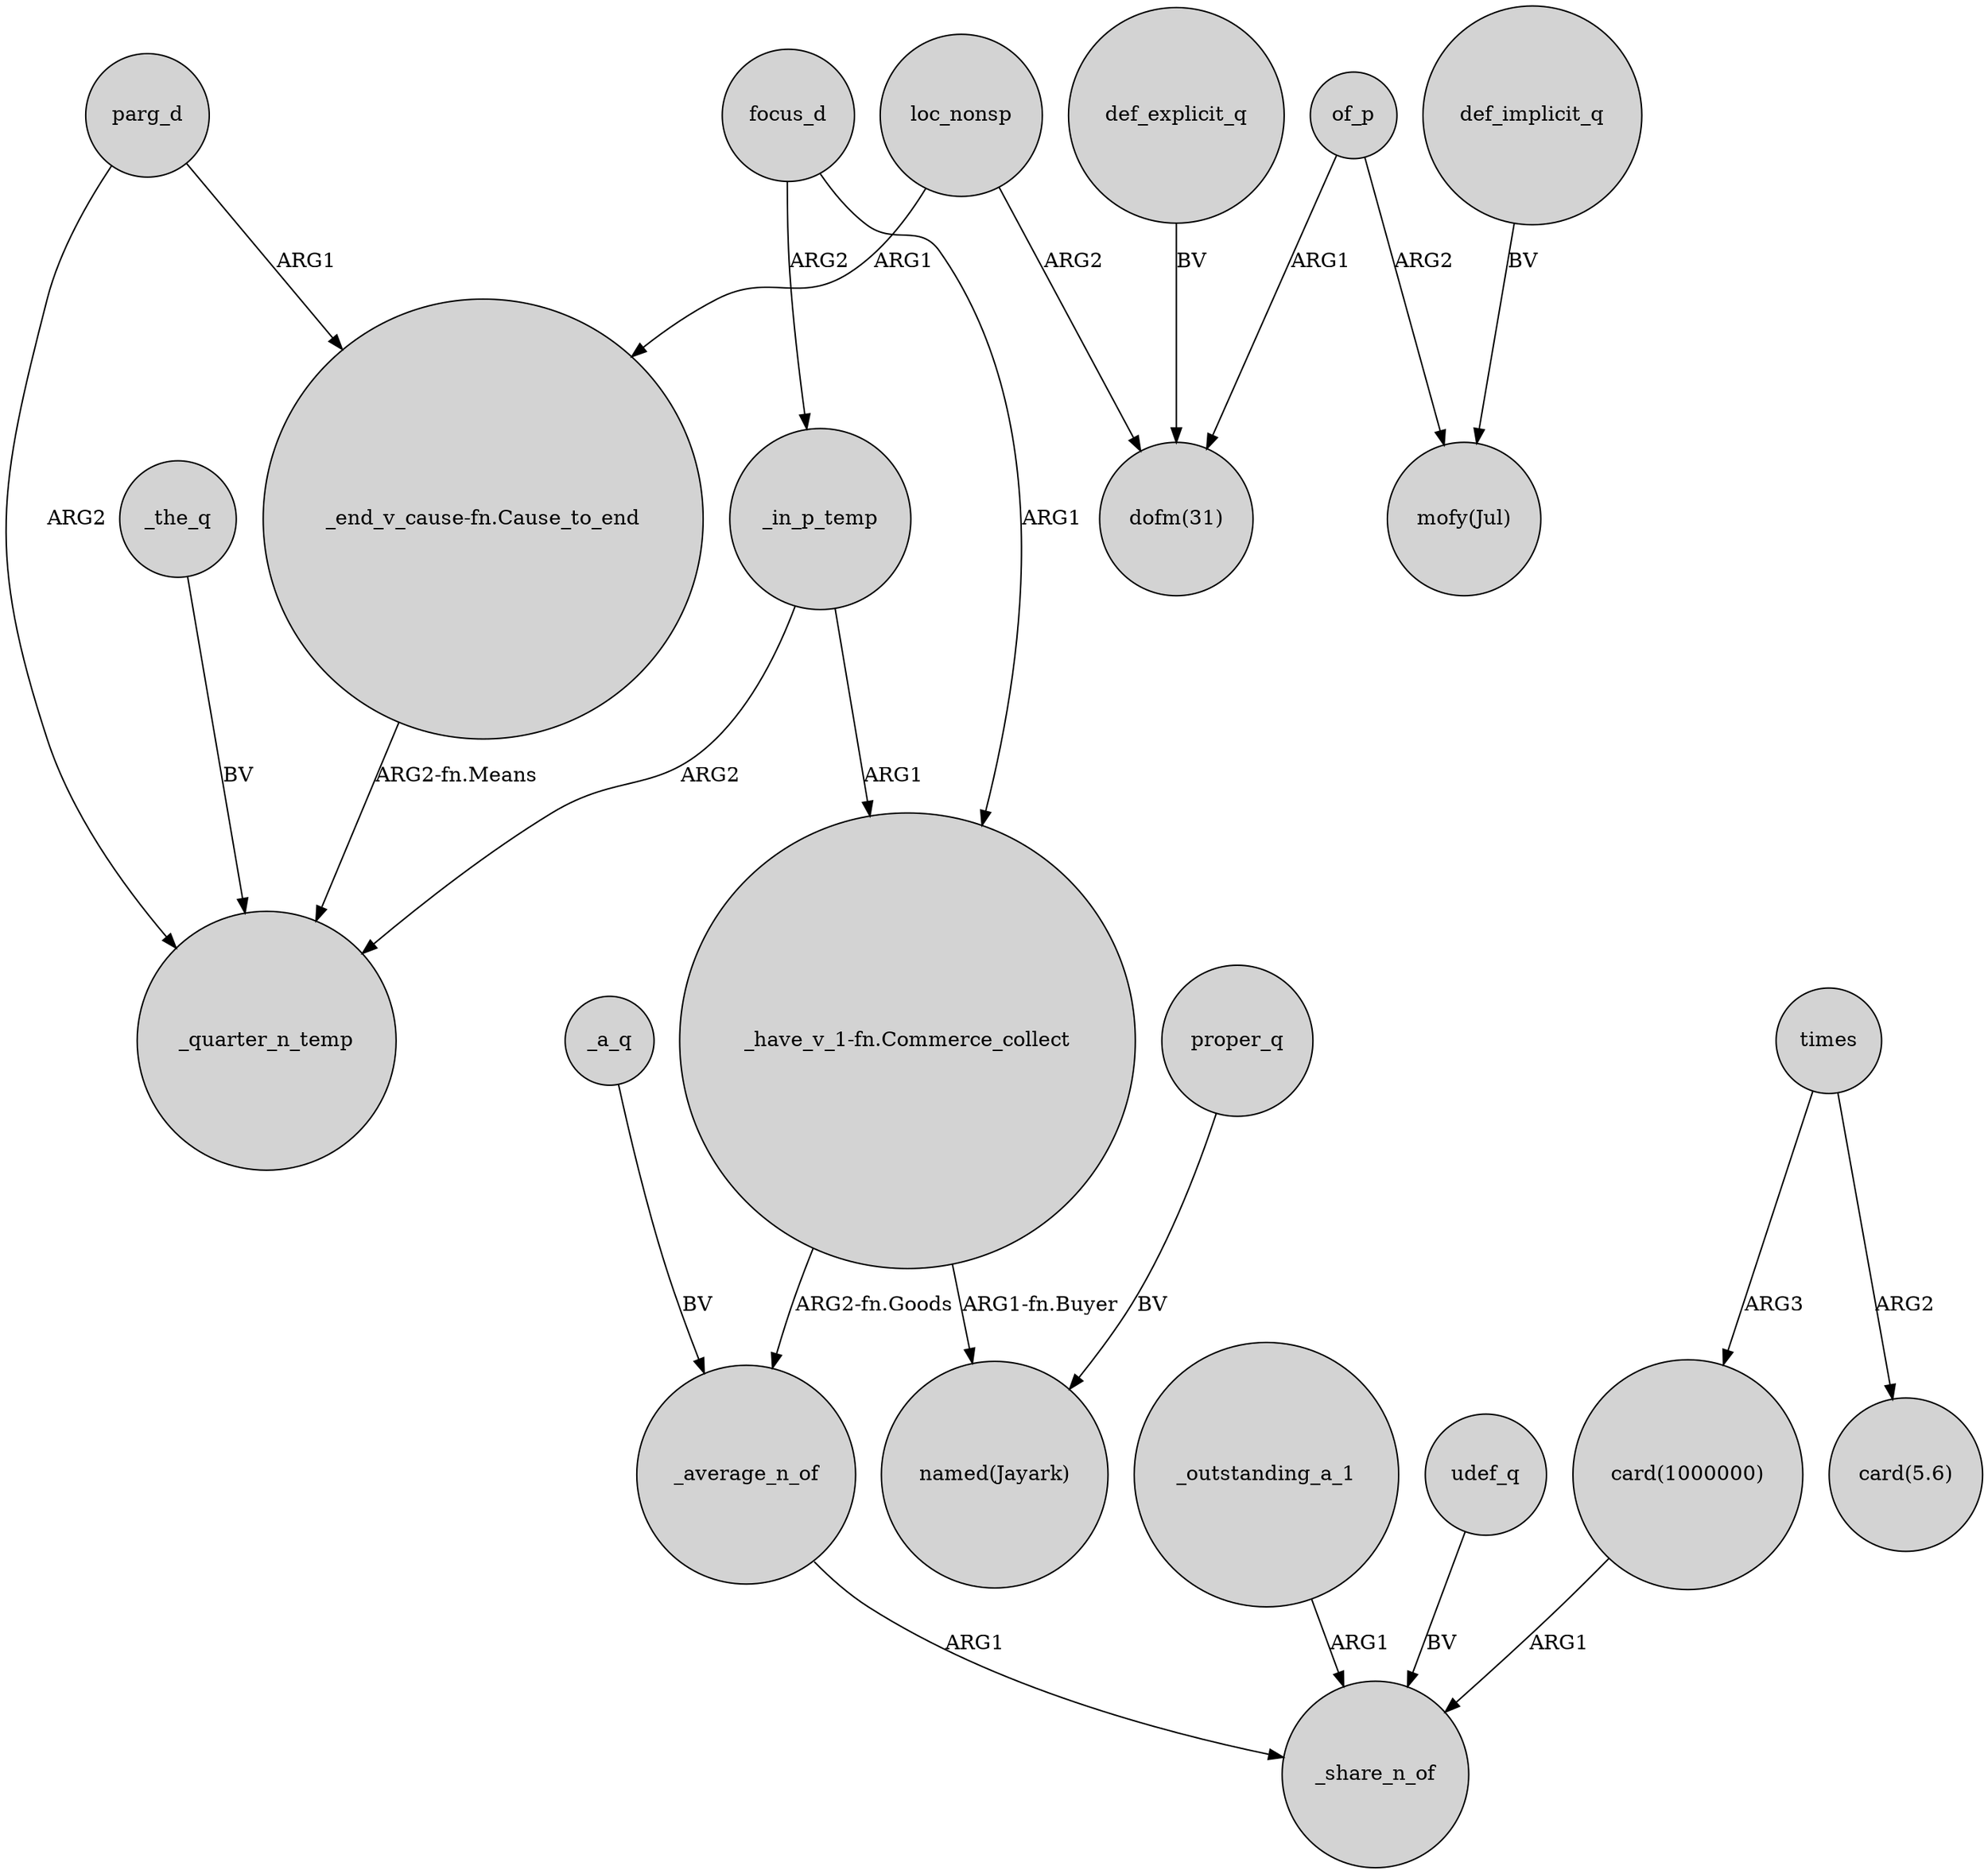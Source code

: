 digraph {
	node [shape=circle style=filled]
	parg_d -> "_end_v_cause-fn.Cause_to_end" [label=ARG1]
	_in_p_temp -> _quarter_n_temp [label=ARG2]
	"_have_v_1-fn.Commerce_collect" -> _average_n_of [label="ARG2-fn.Goods"]
	proper_q -> "named(Jayark)" [label=BV]
	_the_q -> _quarter_n_temp [label=BV]
	times -> "card(1000000)" [label=ARG3]
	def_implicit_q -> "mofy(Jul)" [label=BV]
	of_p -> "dofm(31)" [label=ARG1]
	_in_p_temp -> "_have_v_1-fn.Commerce_collect" [label=ARG1]
	_outstanding_a_1 -> _share_n_of [label=ARG1]
	_average_n_of -> _share_n_of [label=ARG1]
	udef_q -> _share_n_of [label=BV]
	focus_d -> "_have_v_1-fn.Commerce_collect" [label=ARG1]
	parg_d -> _quarter_n_temp [label=ARG2]
	loc_nonsp -> "_end_v_cause-fn.Cause_to_end" [label=ARG1]
	focus_d -> _in_p_temp [label=ARG2]
	"card(1000000)" -> _share_n_of [label=ARG1]
	def_explicit_q -> "dofm(31)" [label=BV]
	of_p -> "mofy(Jul)" [label=ARG2]
	loc_nonsp -> "dofm(31)" [label=ARG2]
	times -> "card(5.6)" [label=ARG2]
	_a_q -> _average_n_of [label=BV]
	"_end_v_cause-fn.Cause_to_end" -> _quarter_n_temp [label="ARG2-fn.Means"]
	"_have_v_1-fn.Commerce_collect" -> "named(Jayark)" [label="ARG1-fn.Buyer"]
}
